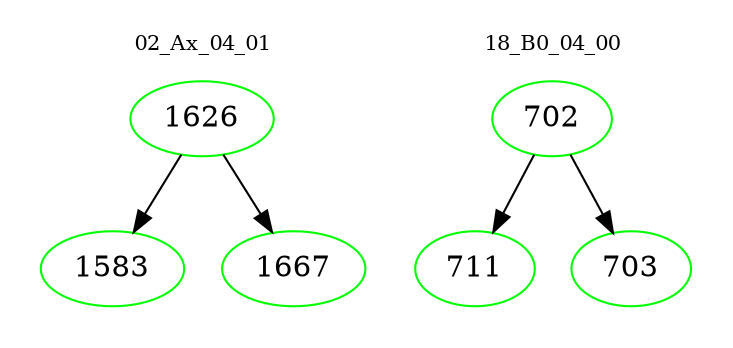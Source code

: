 digraph{
subgraph cluster_0 {
color = white
label = "02_Ax_04_01";
fontsize=10;
T0_1626 [label="1626", color="green"]
T0_1626 -> T0_1583 [color="black"]
T0_1583 [label="1583", color="green"]
T0_1626 -> T0_1667 [color="black"]
T0_1667 [label="1667", color="green"]
}
subgraph cluster_1 {
color = white
label = "18_B0_04_00";
fontsize=10;
T1_702 [label="702", color="green"]
T1_702 -> T1_711 [color="black"]
T1_711 [label="711", color="green"]
T1_702 -> T1_703 [color="black"]
T1_703 [label="703", color="green"]
}
}
